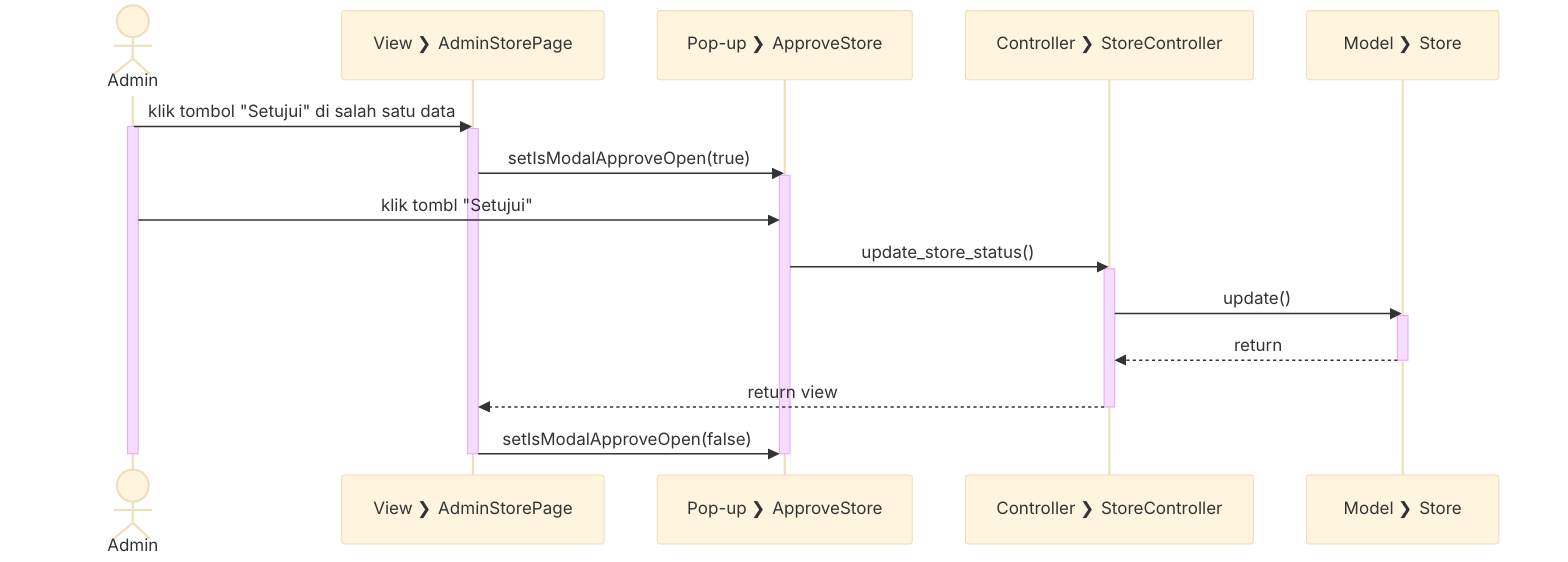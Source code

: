 %%{init: {'theme': 'base', 'themeVariables': { 'fontSize': '16px', 'fontFamily': 'Inter'}}}%%
sequenceDiagram
  actor Admin
  participant V_ASP as View #10095; AdminStorePage
  participant P_AS as Pop-up #10095; ApproveStore
  participant C_S as Controller #10095; StoreController
  participant M_S as Model #10095; Store

  Admin->>V_ASP: klik tombol "Setujui" di salah satu data
  
  activate Admin

  activate V_ASP

  V_ASP->>P_AS: setIsModalApproveOpen(true)

  activate P_AS

  Admin->>P_AS: klik tombl "Setujui"
  P_AS->>C_S: update_store_status()

  activate C_S

  C_S->>M_S: update()
  
  activate M_S
  
  M_S-->>C_S: return

  deactivate M_S

  C_S-->>V_ASP: return view

  deactivate C_S
  
  V_ASP->>P_AS: setIsModalApproveOpen(false)

  deactivate P_AS
  deactivate V_ASP
  
  deactivate Admin